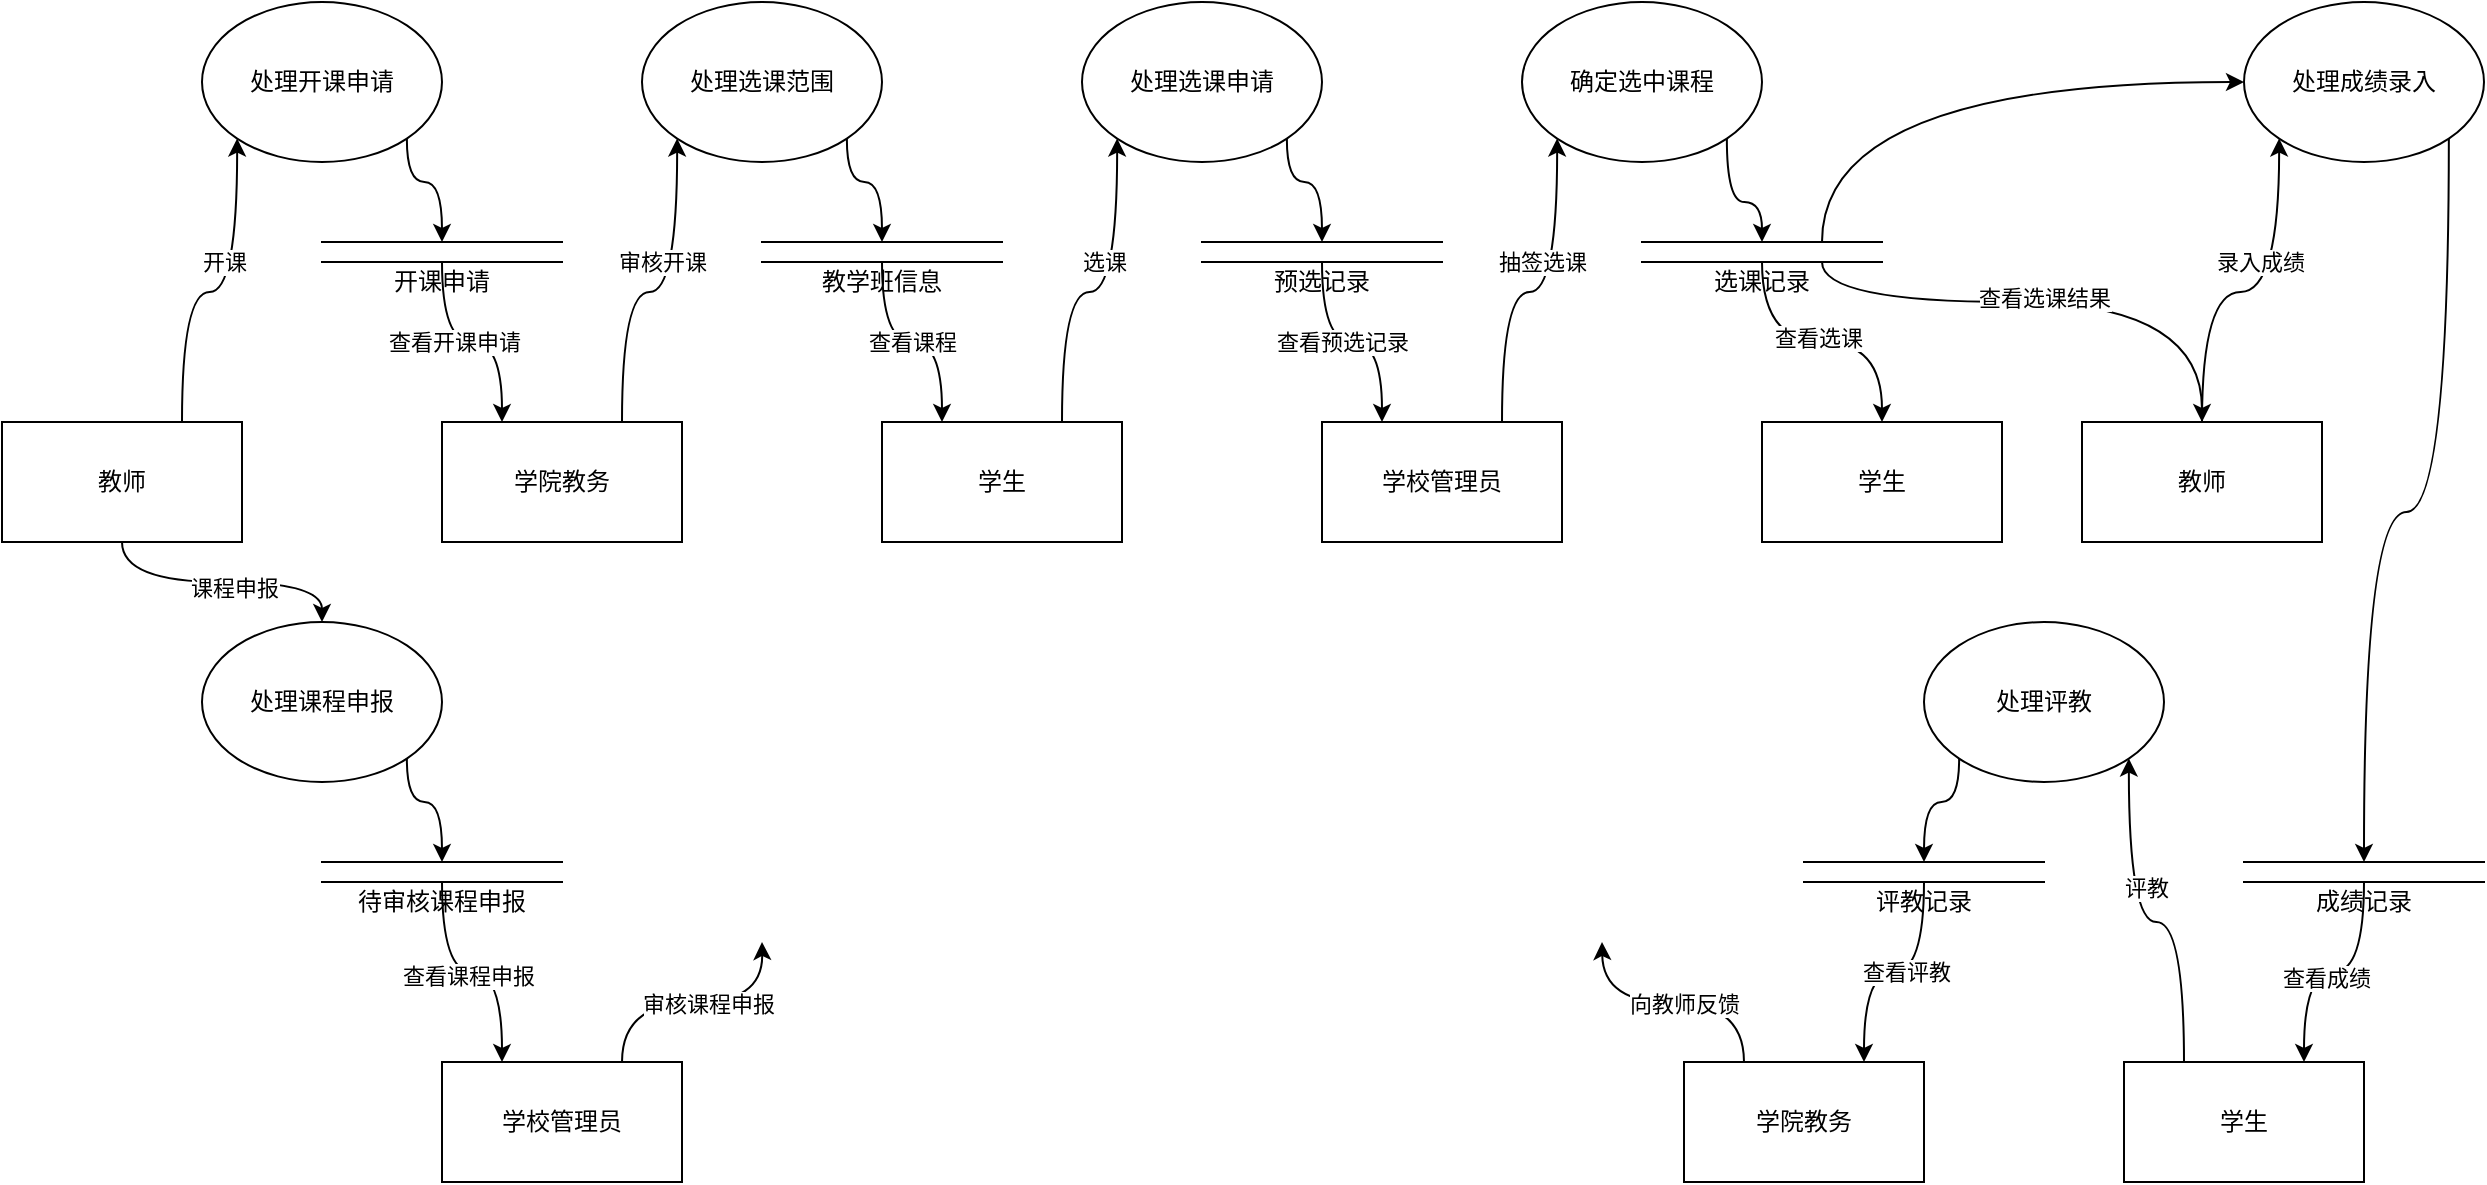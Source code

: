<mxfile version="25.0.2">
  <diagram id="C5RBs43oDa-KdzZeNtuy" name="Page-1">
    <mxGraphModel dx="796" dy="549" grid="1" gridSize="10" guides="1" tooltips="1" connect="1" arrows="1" fold="1" page="1" pageScale="1" pageWidth="1169" pageHeight="827" math="0" shadow="0">
      <root>
        <mxCell id="WIyWlLk6GJQsqaUBKTNV-0" />
        <mxCell id="WIyWlLk6GJQsqaUBKTNV-1" parent="WIyWlLk6GJQsqaUBKTNV-0" />
        <mxCell id="w6sRyr5rk-wQDd2xxj7X-36" style="edgeStyle=orthogonalEdgeStyle;rounded=0;orthogonalLoop=1;jettySize=auto;html=1;exitX=1;exitY=1;exitDx=0;exitDy=0;entryX=0.5;entryY=0;entryDx=0;entryDy=0;curved=1;fontFamily=宋体-简;" parent="WIyWlLk6GJQsqaUBKTNV-1" source="w6sRyr5rk-wQDd2xxj7X-29" target="w6sRyr5rk-wQDd2xxj7X-34" edge="1">
          <mxGeometry relative="1" as="geometry">
            <Array as="points">
              <mxPoint x="242" y="130" />
              <mxPoint x="260" y="130" />
            </Array>
          </mxGeometry>
        </mxCell>
        <mxCell id="w6sRyr5rk-wQDd2xxj7X-30" value="处理选课范围" style="ellipse;whiteSpace=wrap;html=1;fontFamily=宋体-简;" parent="WIyWlLk6GJQsqaUBKTNV-1" vertex="1">
          <mxGeometry x="360" y="40" width="120" height="80" as="geometry" />
        </mxCell>
        <mxCell id="w6sRyr5rk-wQDd2xxj7X-34" value="&lt;div&gt;&lt;br&gt;&lt;/div&gt;&lt;div&gt;&lt;br&gt;&lt;/div&gt;&lt;div&gt;开课申请&lt;/div&gt;" style="shape=partialRectangle;whiteSpace=wrap;html=1;left=0;right=0;fillColor=none;fontFamily=宋体-简;" parent="WIyWlLk6GJQsqaUBKTNV-1" vertex="1">
          <mxGeometry x="200" y="160" width="120" height="10" as="geometry" />
        </mxCell>
        <mxCell id="w6sRyr5rk-wQDd2xxj7X-56" style="edgeStyle=orthogonalEdgeStyle;rounded=0;orthogonalLoop=1;jettySize=auto;html=1;exitX=0.5;exitY=1;exitDx=0;exitDy=0;entryX=0.25;entryY=0;entryDx=0;entryDy=0;curved=1;fontFamily=宋体-简;" parent="WIyWlLk6GJQsqaUBKTNV-1" source="w6sRyr5rk-wQDd2xxj7X-42" target="w6sRyr5rk-wQDd2xxj7X-55" edge="1">
          <mxGeometry relative="1" as="geometry" />
        </mxCell>
        <mxCell id="w6sRyr5rk-wQDd2xxj7X-58" value="查看课程" style="edgeLabel;html=1;align=center;verticalAlign=middle;resizable=0;points=[];fontFamily=宋体-简;" parent="w6sRyr5rk-wQDd2xxj7X-56" vertex="1" connectable="0">
          <mxGeometry relative="1" as="geometry">
            <mxPoint as="offset" />
          </mxGeometry>
        </mxCell>
        <mxCell id="w6sRyr5rk-wQDd2xxj7X-42" value="&lt;div&gt;&lt;br&gt;&lt;/div&gt;&lt;div&gt;&lt;br&gt;&lt;/div&gt;&lt;div&gt;教学班信息&lt;/div&gt;" style="shape=partialRectangle;whiteSpace=wrap;html=1;left=0;right=0;fillColor=none;fontFamily=宋体-简;" parent="WIyWlLk6GJQsqaUBKTNV-1" vertex="1">
          <mxGeometry x="420" y="160" width="120" height="10" as="geometry" />
        </mxCell>
        <mxCell id="w6sRyr5rk-wQDd2xxj7X-44" value="学院教务" style="rounded=0;whiteSpace=wrap;html=1;fontFamily=宋体-简;" parent="WIyWlLk6GJQsqaUBKTNV-1" vertex="1">
          <mxGeometry x="260" y="250" width="120" height="60" as="geometry" />
        </mxCell>
        <mxCell id="w6sRyr5rk-wQDd2xxj7X-45" style="edgeStyle=orthogonalEdgeStyle;rounded=0;orthogonalLoop=1;jettySize=auto;html=1;exitX=0.75;exitY=0;exitDx=0;exitDy=0;entryX=0;entryY=1;entryDx=0;entryDy=0;curved=1;fontFamily=宋体-简;" parent="WIyWlLk6GJQsqaUBKTNV-1" source="w6sRyr5rk-wQDd2xxj7X-44" target="w6sRyr5rk-wQDd2xxj7X-30" edge="1">
          <mxGeometry relative="1" as="geometry" />
        </mxCell>
        <mxCell id="w6sRyr5rk-wQDd2xxj7X-46" value="审核开课" style="edgeLabel;html=1;align=center;verticalAlign=middle;resizable=0;points=[];fontFamily=宋体-简;" parent="w6sRyr5rk-wQDd2xxj7X-45" vertex="1" connectable="0">
          <mxGeometry x="0.143" y="6" relative="1" as="geometry">
            <mxPoint x="-2" y="-11" as="offset" />
          </mxGeometry>
        </mxCell>
        <mxCell id="w6sRyr5rk-wQDd2xxj7X-47" style="edgeStyle=orthogonalEdgeStyle;rounded=0;orthogonalLoop=1;jettySize=auto;html=1;exitX=0.5;exitY=1;exitDx=0;exitDy=0;entryX=0.25;entryY=0;entryDx=0;entryDy=0;curved=1;fontFamily=宋体-简;" parent="WIyWlLk6GJQsqaUBKTNV-1" source="w6sRyr5rk-wQDd2xxj7X-34" target="w6sRyr5rk-wQDd2xxj7X-44" edge="1">
          <mxGeometry relative="1" as="geometry" />
        </mxCell>
        <mxCell id="w6sRyr5rk-wQDd2xxj7X-51" value="查看开课申请" style="edgeLabel;html=1;align=center;verticalAlign=middle;resizable=0;points=[];fontFamily=宋体-简;" parent="w6sRyr5rk-wQDd2xxj7X-47" vertex="1" connectable="0">
          <mxGeometry relative="1" as="geometry">
            <mxPoint x="-9" as="offset" />
          </mxGeometry>
        </mxCell>
        <mxCell id="w6sRyr5rk-wQDd2xxj7X-61" style="edgeStyle=orthogonalEdgeStyle;rounded=0;orthogonalLoop=1;jettySize=auto;html=1;exitX=0.75;exitY=0;exitDx=0;exitDy=0;entryX=0;entryY=1;entryDx=0;entryDy=0;curved=1;fontFamily=宋体-简;" parent="WIyWlLk6GJQsqaUBKTNV-1" source="w6sRyr5rk-wQDd2xxj7X-55" target="w6sRyr5rk-wQDd2xxj7X-60" edge="1">
          <mxGeometry relative="1" as="geometry" />
        </mxCell>
        <mxCell id="e8BeMELJpszKNNS3v1wj-13" value="选课" style="edgeLabel;html=1;align=center;verticalAlign=middle;resizable=0;points=[];fontFamily=宋体-简;" parent="w6sRyr5rk-wQDd2xxj7X-61" vertex="1" connectable="0">
          <mxGeometry x="-0.027" y="5" relative="1" as="geometry">
            <mxPoint x="3" y="-10" as="offset" />
          </mxGeometry>
        </mxCell>
        <mxCell id="w6sRyr5rk-wQDd2xxj7X-55" value="学生" style="rounded=0;whiteSpace=wrap;html=1;fontFamily=宋体-简;" parent="WIyWlLk6GJQsqaUBKTNV-1" vertex="1">
          <mxGeometry x="480" y="250" width="120" height="60" as="geometry" />
        </mxCell>
        <mxCell id="w6sRyr5rk-wQDd2xxj7X-64" style="edgeStyle=orthogonalEdgeStyle;rounded=0;orthogonalLoop=1;jettySize=auto;html=1;exitX=0.5;exitY=1;exitDx=0;exitDy=0;entryX=0.25;entryY=0;entryDx=0;entryDy=0;curved=1;fontFamily=宋体-简;" parent="WIyWlLk6GJQsqaUBKTNV-1" source="w6sRyr5rk-wQDd2xxj7X-59" target="w6sRyr5rk-wQDd2xxj7X-63" edge="1">
          <mxGeometry relative="1" as="geometry" />
        </mxCell>
        <mxCell id="w6sRyr5rk-wQDd2xxj7X-65" value="查看预选记录" style="edgeLabel;html=1;align=center;verticalAlign=middle;resizable=0;points=[];fontFamily=宋体-简;" parent="w6sRyr5rk-wQDd2xxj7X-64" vertex="1" connectable="0">
          <mxGeometry relative="1" as="geometry">
            <mxPoint x="-5" as="offset" />
          </mxGeometry>
        </mxCell>
        <mxCell id="w6sRyr5rk-wQDd2xxj7X-59" value="&lt;div&gt;&lt;br&gt;&lt;/div&gt;&lt;div&gt;&lt;br&gt;&lt;/div&gt;&lt;div&gt;预选记录&lt;/div&gt;" style="shape=partialRectangle;whiteSpace=wrap;html=1;left=0;right=0;fillColor=none;fontFamily=宋体-简;" parent="WIyWlLk6GJQsqaUBKTNV-1" vertex="1">
          <mxGeometry x="640" y="160" width="120" height="10" as="geometry" />
        </mxCell>
        <mxCell id="w6sRyr5rk-wQDd2xxj7X-62" style="edgeStyle=orthogonalEdgeStyle;rounded=0;orthogonalLoop=1;jettySize=auto;html=1;exitX=1;exitY=1;exitDx=0;exitDy=0;entryX=0.5;entryY=0;entryDx=0;entryDy=0;curved=1;fontFamily=宋体-简;" parent="WIyWlLk6GJQsqaUBKTNV-1" source="w6sRyr5rk-wQDd2xxj7X-60" target="w6sRyr5rk-wQDd2xxj7X-59" edge="1">
          <mxGeometry relative="1" as="geometry">
            <Array as="points">
              <mxPoint x="682" y="130" />
              <mxPoint x="700" y="130" />
            </Array>
          </mxGeometry>
        </mxCell>
        <mxCell id="w6sRyr5rk-wQDd2xxj7X-60" value="处理选课申请" style="ellipse;whiteSpace=wrap;html=1;fontFamily=宋体-简;" parent="WIyWlLk6GJQsqaUBKTNV-1" vertex="1">
          <mxGeometry x="580" y="40" width="120" height="80" as="geometry" />
        </mxCell>
        <mxCell id="w6sRyr5rk-wQDd2xxj7X-69" style="edgeStyle=orthogonalEdgeStyle;rounded=0;orthogonalLoop=1;jettySize=auto;html=1;exitX=0.75;exitY=0;exitDx=0;exitDy=0;entryX=0;entryY=1;entryDx=0;entryDy=0;curved=1;fontFamily=宋体-简;" parent="WIyWlLk6GJQsqaUBKTNV-1" source="w6sRyr5rk-wQDd2xxj7X-63" target="w6sRyr5rk-wQDd2xxj7X-68" edge="1">
          <mxGeometry relative="1" as="geometry" />
        </mxCell>
        <mxCell id="w6sRyr5rk-wQDd2xxj7X-70" value="抽签选课" style="edgeLabel;html=1;align=center;verticalAlign=middle;resizable=0;points=[];fontFamily=宋体-简;" parent="w6sRyr5rk-wQDd2xxj7X-69" vertex="1" connectable="0">
          <mxGeometry x="-0.213" relative="1" as="geometry">
            <mxPoint x="18" y="-15" as="offset" />
          </mxGeometry>
        </mxCell>
        <mxCell id="w6sRyr5rk-wQDd2xxj7X-63" value="学校管理员" style="rounded=0;whiteSpace=wrap;html=1;fontFamily=宋体-简;" parent="WIyWlLk6GJQsqaUBKTNV-1" vertex="1">
          <mxGeometry x="700" y="250" width="120" height="60" as="geometry" />
        </mxCell>
        <mxCell id="w6sRyr5rk-wQDd2xxj7X-72" style="edgeStyle=orthogonalEdgeStyle;rounded=0;orthogonalLoop=1;jettySize=auto;html=1;exitX=1;exitY=1;exitDx=0;exitDy=0;entryX=0.5;entryY=0;entryDx=0;entryDy=0;curved=1;fontFamily=宋体-简;" parent="WIyWlLk6GJQsqaUBKTNV-1" source="w6sRyr5rk-wQDd2xxj7X-68" target="w6sRyr5rk-wQDd2xxj7X-71" edge="1">
          <mxGeometry relative="1" as="geometry" />
        </mxCell>
        <mxCell id="w6sRyr5rk-wQDd2xxj7X-68" value="确定选中课程" style="ellipse;whiteSpace=wrap;html=1;fontFamily=宋体-简;" parent="WIyWlLk6GJQsqaUBKTNV-1" vertex="1">
          <mxGeometry x="800" y="40" width="120" height="80" as="geometry" />
        </mxCell>
        <mxCell id="w6sRyr5rk-wQDd2xxj7X-107" style="edgeStyle=orthogonalEdgeStyle;rounded=0;orthogonalLoop=1;jettySize=auto;html=1;exitX=0.75;exitY=0;exitDx=0;exitDy=0;entryX=0;entryY=0.5;entryDx=0;entryDy=0;curved=1;fontFamily=宋体-简;" parent="WIyWlLk6GJQsqaUBKTNV-1" source="w6sRyr5rk-wQDd2xxj7X-71" target="w6sRyr5rk-wQDd2xxj7X-103" edge="1">
          <mxGeometry relative="1" as="geometry" />
        </mxCell>
        <mxCell id="w6sRyr5rk-wQDd2xxj7X-109" style="edgeStyle=orthogonalEdgeStyle;rounded=0;orthogonalLoop=1;jettySize=auto;html=1;exitX=0.5;exitY=1;exitDx=0;exitDy=0;entryX=0.5;entryY=0;entryDx=0;entryDy=0;curved=1;fontFamily=宋体-简;" parent="WIyWlLk6GJQsqaUBKTNV-1" source="w6sRyr5rk-wQDd2xxj7X-71" target="w6sRyr5rk-wQDd2xxj7X-108" edge="1">
          <mxGeometry relative="1" as="geometry" />
        </mxCell>
        <mxCell id="w6sRyr5rk-wQDd2xxj7X-110" value="查看选课" style="edgeLabel;html=1;align=center;verticalAlign=middle;resizable=0;points=[];fontFamily=宋体-简;" parent="w6sRyr5rk-wQDd2xxj7X-109" vertex="1" connectable="0">
          <mxGeometry x="-0.029" y="2" relative="1" as="geometry">
            <mxPoint as="offset" />
          </mxGeometry>
        </mxCell>
        <mxCell id="w6sRyr5rk-wQDd2xxj7X-71" value="&lt;div&gt;&lt;br&gt;&lt;/div&gt;&lt;div&gt;&lt;br&gt;&lt;/div&gt;&lt;div&gt;选课记录&lt;/div&gt;" style="shape=partialRectangle;whiteSpace=wrap;html=1;left=0;right=0;fillColor=none;fontFamily=宋体-简;" parent="WIyWlLk6GJQsqaUBKTNV-1" vertex="1">
          <mxGeometry x="860" y="160" width="120" height="10" as="geometry" />
        </mxCell>
        <mxCell id="w6sRyr5rk-wQDd2xxj7X-29" value="处理开课申请" style="ellipse;whiteSpace=wrap;html=1;fontFamily=宋体-简;" parent="WIyWlLk6GJQsqaUBKTNV-1" vertex="1">
          <mxGeometry x="140" y="40" width="120" height="80" as="geometry" />
        </mxCell>
        <mxCell id="w6sRyr5rk-wQDd2xxj7X-76" style="edgeStyle=orthogonalEdgeStyle;rounded=0;orthogonalLoop=1;jettySize=auto;html=1;exitX=0.75;exitY=0;exitDx=0;exitDy=0;entryX=0;entryY=1;entryDx=0;entryDy=0;curved=1;fontFamily=宋体-简;" parent="WIyWlLk6GJQsqaUBKTNV-1" source="w6sRyr5rk-wQDd2xxj7X-75" target="w6sRyr5rk-wQDd2xxj7X-29" edge="1">
          <mxGeometry relative="1" as="geometry" />
        </mxCell>
        <mxCell id="w6sRyr5rk-wQDd2xxj7X-77" value="开课" style="edgeLabel;html=1;align=center;verticalAlign=middle;resizable=0;points=[];fontFamily=宋体-简;" parent="w6sRyr5rk-wQDd2xxj7X-76" vertex="1" connectable="0">
          <mxGeometry x="0.045" y="2" relative="1" as="geometry">
            <mxPoint x="-3" y="-13" as="offset" />
          </mxGeometry>
        </mxCell>
        <mxCell id="w6sRyr5rk-wQDd2xxj7X-75" value="教师" style="rounded=0;whiteSpace=wrap;html=1;fontFamily=宋体-简;" parent="WIyWlLk6GJQsqaUBKTNV-1" vertex="1">
          <mxGeometry x="40" y="250" width="120" height="60" as="geometry" />
        </mxCell>
        <mxCell id="w6sRyr5rk-wQDd2xxj7X-78" style="edgeStyle=orthogonalEdgeStyle;rounded=0;orthogonalLoop=1;jettySize=auto;html=1;exitX=1;exitY=1;exitDx=0;exitDy=0;entryX=0.5;entryY=0;entryDx=0;entryDy=0;curved=1;fontFamily=宋体-简;" parent="WIyWlLk6GJQsqaUBKTNV-1" source="w6sRyr5rk-wQDd2xxj7X-103" target="w6sRyr5rk-wQDd2xxj7X-81" edge="1">
          <mxGeometry relative="1" as="geometry" />
        </mxCell>
        <mxCell id="w6sRyr5rk-wQDd2xxj7X-79" style="edgeStyle=orthogonalEdgeStyle;rounded=0;orthogonalLoop=1;jettySize=auto;html=1;exitX=0;exitY=1;exitDx=0;exitDy=0;entryX=0.5;entryY=0;entryDx=0;entryDy=0;curved=1;fontFamily=宋体-简;" parent="WIyWlLk6GJQsqaUBKTNV-1" source="w6sRyr5rk-wQDd2xxj7X-80" target="w6sRyr5rk-wQDd2xxj7X-84" edge="1">
          <mxGeometry relative="1" as="geometry">
            <Array as="points">
              <mxPoint x="1019" y="440" />
              <mxPoint x="1001" y="440" />
            </Array>
          </mxGeometry>
        </mxCell>
        <mxCell id="w6sRyr5rk-wQDd2xxj7X-80" value="处理评教" style="ellipse;whiteSpace=wrap;html=1;fontFamily=宋体-简;" parent="WIyWlLk6GJQsqaUBKTNV-1" vertex="1">
          <mxGeometry x="1001" y="350" width="120" height="80" as="geometry" />
        </mxCell>
        <mxCell id="w6sRyr5rk-wQDd2xxj7X-81" value="&lt;div&gt;&lt;br&gt;&lt;/div&gt;&lt;div&gt;&lt;br&gt;&lt;/div&gt;&lt;div&gt;成绩记录&lt;/div&gt;" style="shape=partialRectangle;whiteSpace=wrap;html=1;left=0;right=0;fillColor=none;fontFamily=宋体-简;" parent="WIyWlLk6GJQsqaUBKTNV-1" vertex="1">
          <mxGeometry x="1161" y="470" width="120" height="10" as="geometry" />
        </mxCell>
        <mxCell id="w6sRyr5rk-wQDd2xxj7X-82" style="edgeStyle=orthogonalEdgeStyle;rounded=0;orthogonalLoop=1;jettySize=auto;html=1;exitX=0.5;exitY=1;exitDx=0;exitDy=0;entryX=0.75;entryY=0;entryDx=0;entryDy=0;curved=1;fontFamily=宋体-简;" parent="WIyWlLk6GJQsqaUBKTNV-1" source="w6sRyr5rk-wQDd2xxj7X-84" target="w6sRyr5rk-wQDd2xxj7X-91" edge="1">
          <mxGeometry relative="1" as="geometry" />
        </mxCell>
        <mxCell id="w6sRyr5rk-wQDd2xxj7X-83" value="查看评教" style="edgeLabel;html=1;align=center;verticalAlign=middle;resizable=0;points=[];fontFamily=宋体-简;" parent="w6sRyr5rk-wQDd2xxj7X-82" vertex="1" connectable="0">
          <mxGeometry x="-0.1" relative="1" as="geometry">
            <mxPoint as="offset" />
          </mxGeometry>
        </mxCell>
        <mxCell id="w6sRyr5rk-wQDd2xxj7X-84" value="&lt;div&gt;&lt;br&gt;&lt;/div&gt;&lt;div&gt;&lt;br&gt;&lt;/div&gt;&lt;div&gt;评教记录&lt;/div&gt;" style="shape=partialRectangle;whiteSpace=wrap;html=1;left=0;right=0;fillColor=none;fontFamily=宋体-简;" parent="WIyWlLk6GJQsqaUBKTNV-1" vertex="1">
          <mxGeometry x="941" y="470" width="120" height="10" as="geometry" />
        </mxCell>
        <mxCell id="w6sRyr5rk-wQDd2xxj7X-85" value="学生" style="rounded=0;whiteSpace=wrap;html=1;fontFamily=宋体-简;" parent="WIyWlLk6GJQsqaUBKTNV-1" vertex="1">
          <mxGeometry x="1101" y="570" width="120" height="60" as="geometry" />
        </mxCell>
        <mxCell id="w6sRyr5rk-wQDd2xxj7X-86" style="edgeStyle=orthogonalEdgeStyle;rounded=0;orthogonalLoop=1;jettySize=auto;html=1;exitX=0.25;exitY=0;exitDx=0;exitDy=0;entryX=1;entryY=1;entryDx=0;entryDy=0;curved=1;fontFamily=宋体-简;" parent="WIyWlLk6GJQsqaUBKTNV-1" source="w6sRyr5rk-wQDd2xxj7X-85" target="w6sRyr5rk-wQDd2xxj7X-80" edge="1">
          <mxGeometry relative="1" as="geometry">
            <mxPoint x="851" y="550" as="sourcePoint" />
          </mxGeometry>
        </mxCell>
        <mxCell id="w6sRyr5rk-wQDd2xxj7X-87" value="评教" style="edgeLabel;html=1;align=center;verticalAlign=middle;resizable=0;points=[];fontFamily=宋体-简;" parent="w6sRyr5rk-wQDd2xxj7X-86" vertex="1" connectable="0">
          <mxGeometry x="0.143" y="6" relative="1" as="geometry">
            <mxPoint x="14" y="-12" as="offset" />
          </mxGeometry>
        </mxCell>
        <mxCell id="w6sRyr5rk-wQDd2xxj7X-88" style="edgeStyle=orthogonalEdgeStyle;rounded=0;orthogonalLoop=1;jettySize=auto;html=1;exitX=0.5;exitY=1;exitDx=0;exitDy=0;curved=1;fontFamily=宋体-简;entryX=0.75;entryY=0;entryDx=0;entryDy=0;" parent="WIyWlLk6GJQsqaUBKTNV-1" source="w6sRyr5rk-wQDd2xxj7X-81" target="w6sRyr5rk-wQDd2xxj7X-85" edge="1">
          <mxGeometry relative="1" as="geometry">
            <mxPoint x="1143" y="559" as="targetPoint" />
          </mxGeometry>
        </mxCell>
        <mxCell id="w6sRyr5rk-wQDd2xxj7X-89" value="查看成绩" style="edgeLabel;html=1;align=center;verticalAlign=middle;resizable=0;points=[];fontFamily=宋体-简;" parent="w6sRyr5rk-wQDd2xxj7X-88" vertex="1" connectable="0">
          <mxGeometry x="0.076" y="3" relative="1" as="geometry">
            <mxPoint as="offset" />
          </mxGeometry>
        </mxCell>
        <mxCell id="w6sRyr5rk-wQDd2xxj7X-91" value="学院教务" style="rounded=0;whiteSpace=wrap;html=1;fontFamily=宋体-简;" parent="WIyWlLk6GJQsqaUBKTNV-1" vertex="1">
          <mxGeometry x="881" y="570" width="120" height="60" as="geometry" />
        </mxCell>
        <mxCell id="w6sRyr5rk-wQDd2xxj7X-103" value="处理成绩录入" style="ellipse;whiteSpace=wrap;html=1;fontFamily=宋体-简;" parent="WIyWlLk6GJQsqaUBKTNV-1" vertex="1">
          <mxGeometry x="1161" y="40" width="120" height="80" as="geometry" />
        </mxCell>
        <mxCell id="w6sRyr5rk-wQDd2xxj7X-104" style="edgeStyle=orthogonalEdgeStyle;rounded=0;orthogonalLoop=1;jettySize=auto;html=1;exitX=0.5;exitY=0;exitDx=0;exitDy=0;entryX=0;entryY=1;entryDx=0;entryDy=0;curved=1;fontFamily=宋体-简;" parent="WIyWlLk6GJQsqaUBKTNV-1" source="w6sRyr5rk-wQDd2xxj7X-106" target="w6sRyr5rk-wQDd2xxj7X-103" edge="1">
          <mxGeometry relative="1" as="geometry" />
        </mxCell>
        <mxCell id="w6sRyr5rk-wQDd2xxj7X-105" value="录入成绩" style="edgeLabel;html=1;align=center;verticalAlign=middle;resizable=0;points=[];fontFamily=宋体-简;" parent="w6sRyr5rk-wQDd2xxj7X-104" vertex="1" connectable="0">
          <mxGeometry x="0.045" y="2" relative="1" as="geometry">
            <mxPoint y="-13" as="offset" />
          </mxGeometry>
        </mxCell>
        <mxCell id="w6sRyr5rk-wQDd2xxj7X-106" value="教师" style="rounded=0;whiteSpace=wrap;html=1;fontFamily=宋体-简;" parent="WIyWlLk6GJQsqaUBKTNV-1" vertex="1">
          <mxGeometry x="1080" y="250" width="120" height="60" as="geometry" />
        </mxCell>
        <mxCell id="w6sRyr5rk-wQDd2xxj7X-108" value="学生" style="rounded=0;whiteSpace=wrap;html=1;fontFamily=宋体-简;" parent="WIyWlLk6GJQsqaUBKTNV-1" vertex="1">
          <mxGeometry x="920" y="250" width="120" height="60" as="geometry" />
        </mxCell>
        <mxCell id="w6sRyr5rk-wQDd2xxj7X-112" style="edgeStyle=orthogonalEdgeStyle;rounded=0;orthogonalLoop=1;jettySize=auto;html=1;exitX=0.5;exitY=1;exitDx=0;exitDy=0;curved=1;fontFamily=宋体-简;entryX=0.5;entryY=0;entryDx=0;entryDy=0;" parent="WIyWlLk6GJQsqaUBKTNV-1" source="w6sRyr5rk-wQDd2xxj7X-75" target="w6sRyr5rk-wQDd2xxj7X-116" edge="1">
          <mxGeometry relative="1" as="geometry">
            <mxPoint x="160" y="280" as="targetPoint" />
          </mxGeometry>
        </mxCell>
        <mxCell id="e8BeMELJpszKNNS3v1wj-7" value="课程申报" style="edgeLabel;html=1;align=center;verticalAlign=middle;resizable=0;points=[];fontFamily=宋体-简;" parent="w6sRyr5rk-wQDd2xxj7X-112" vertex="1" connectable="0">
          <mxGeometry x="0.089" y="-3" relative="1" as="geometry">
            <mxPoint as="offset" />
          </mxGeometry>
        </mxCell>
        <mxCell id="w6sRyr5rk-wQDd2xxj7X-116" value="处理课程申报" style="ellipse;whiteSpace=wrap;html=1;fontFamily=宋体-简;" parent="WIyWlLk6GJQsqaUBKTNV-1" vertex="1">
          <mxGeometry x="140" y="350" width="120" height="80" as="geometry" />
        </mxCell>
        <mxCell id="w6sRyr5rk-wQDd2xxj7X-117" style="edgeStyle=orthogonalEdgeStyle;rounded=0;orthogonalLoop=1;jettySize=auto;html=1;exitX=0.25;exitY=0;exitDx=0;exitDy=0;entryX=0.5;entryY=1;entryDx=0;entryDy=0;curved=1;fontFamily=宋体-简;startArrow=classic;startFill=1;endArrow=none;endFill=0;" parent="WIyWlLk6GJQsqaUBKTNV-1" source="w6sRyr5rk-wQDd2xxj7X-119" target="e8BeMELJpszKNNS3v1wj-8" edge="1">
          <mxGeometry relative="1" as="geometry" />
        </mxCell>
        <mxCell id="w6sRyr5rk-wQDd2xxj7X-118" value="查看课程申报" style="edgeLabel;html=1;align=center;verticalAlign=middle;resizable=0;points=[];fontFamily=宋体-简;" parent="w6sRyr5rk-wQDd2xxj7X-117" vertex="1" connectable="0">
          <mxGeometry x="0.045" y="2" relative="1" as="geometry">
            <mxPoint as="offset" />
          </mxGeometry>
        </mxCell>
        <mxCell id="w6sRyr5rk-wQDd2xxj7X-119" value="学校管理员" style="rounded=0;whiteSpace=wrap;html=1;fontFamily=宋体-简;" parent="WIyWlLk6GJQsqaUBKTNV-1" vertex="1">
          <mxGeometry x="260" y="570" width="120" height="60" as="geometry" />
        </mxCell>
        <mxCell id="e8BeMELJpszKNNS3v1wj-5" style="edgeStyle=orthogonalEdgeStyle;rounded=0;orthogonalLoop=1;jettySize=auto;html=1;exitX=0.75;exitY=1;exitDx=0;exitDy=0;entryX=0.5;entryY=0;entryDx=0;entryDy=0;curved=1;fontFamily=宋体-简;" parent="WIyWlLk6GJQsqaUBKTNV-1" source="w6sRyr5rk-wQDd2xxj7X-71" target="w6sRyr5rk-wQDd2xxj7X-106" edge="1">
          <mxGeometry relative="1" as="geometry">
            <mxPoint x="1150" y="180" as="sourcePoint" />
            <mxPoint x="1210" y="260" as="targetPoint" />
            <Array as="points">
              <mxPoint x="1140" y="190" />
              <mxPoint x="1420" y="190" />
            </Array>
          </mxGeometry>
        </mxCell>
        <mxCell id="e8BeMELJpszKNNS3v1wj-6" value="查看选课结果" style="edgeLabel;html=1;align=center;verticalAlign=middle;resizable=0;points=[];fontFamily=宋体-简;" parent="e8BeMELJpszKNNS3v1wj-5" vertex="1" connectable="0">
          <mxGeometry x="-0.029" y="2" relative="1" as="geometry">
            <mxPoint as="offset" />
          </mxGeometry>
        </mxCell>
        <mxCell id="e8BeMELJpszKNNS3v1wj-8" value="&lt;div&gt;&lt;br&gt;&lt;/div&gt;&lt;div&gt;&lt;br&gt;&lt;/div&gt;&lt;div&gt;待审核课程申报&lt;/div&gt;" style="shape=partialRectangle;whiteSpace=wrap;html=1;left=0;right=0;fillColor=none;fontFamily=宋体-简;" parent="WIyWlLk6GJQsqaUBKTNV-1" vertex="1">
          <mxGeometry x="200" y="470" width="120" height="10" as="geometry" />
        </mxCell>
        <mxCell id="e8BeMELJpszKNNS3v1wj-10" style="edgeStyle=orthogonalEdgeStyle;rounded=0;orthogonalLoop=1;jettySize=auto;html=1;exitX=1;exitY=1;exitDx=0;exitDy=0;entryX=0.5;entryY=0;entryDx=0;entryDy=0;curved=1;fontFamily=宋体-简;" parent="WIyWlLk6GJQsqaUBKTNV-1" source="w6sRyr5rk-wQDd2xxj7X-30" target="w6sRyr5rk-wQDd2xxj7X-42" edge="1">
          <mxGeometry relative="1" as="geometry">
            <mxPoint x="462" y="108" as="sourcePoint" />
            <mxPoint x="480" y="160" as="targetPoint" />
            <Array as="points">
              <mxPoint x="462" y="130" />
              <mxPoint x="480" y="130" />
            </Array>
          </mxGeometry>
        </mxCell>
        <mxCell id="e8BeMELJpszKNNS3v1wj-15" style="edgeStyle=orthogonalEdgeStyle;rounded=0;orthogonalLoop=1;jettySize=auto;html=1;exitX=1;exitY=1;exitDx=0;exitDy=0;entryX=0.5;entryY=0;entryDx=0;entryDy=0;curved=1;fontFamily=宋体-简;" parent="WIyWlLk6GJQsqaUBKTNV-1" source="w6sRyr5rk-wQDd2xxj7X-116" target="e8BeMELJpszKNNS3v1wj-8" edge="1">
          <mxGeometry relative="1" as="geometry">
            <mxPoint x="242" y="418" as="sourcePoint" />
            <mxPoint x="260" y="470" as="targetPoint" />
            <Array as="points">
              <mxPoint x="242" y="440" />
              <mxPoint x="260" y="440" />
            </Array>
          </mxGeometry>
        </mxCell>
        <mxCell id="1-i0P-AGlGG9_WLI7BTQ-0" style="edgeStyle=orthogonalEdgeStyle;rounded=0;orthogonalLoop=1;jettySize=auto;html=1;exitX=0.75;exitY=0;exitDx=0;exitDy=0;curved=1;fontFamily=宋体-简;" parent="WIyWlLk6GJQsqaUBKTNV-1" source="w6sRyr5rk-wQDd2xxj7X-119" edge="1">
          <mxGeometry relative="1" as="geometry">
            <mxPoint x="370" y="545.74" as="sourcePoint" />
            <mxPoint x="420" y="510" as="targetPoint" />
          </mxGeometry>
        </mxCell>
        <mxCell id="1-i0P-AGlGG9_WLI7BTQ-1" value="审核课程申报" style="edgeLabel;html=1;align=center;verticalAlign=middle;resizable=0;points=[];fontFamily=宋体-简;" parent="1-i0P-AGlGG9_WLI7BTQ-0" vertex="1" connectable="0">
          <mxGeometry x="0.143" y="6" relative="1" as="geometry">
            <mxPoint x="-2" y="6" as="offset" />
          </mxGeometry>
        </mxCell>
        <mxCell id="1-i0P-AGlGG9_WLI7BTQ-2" style="edgeStyle=orthogonalEdgeStyle;rounded=0;orthogonalLoop=1;jettySize=auto;html=1;exitX=0.25;exitY=0;exitDx=0;exitDy=0;curved=1;fontFamily=宋体-简;" parent="WIyWlLk6GJQsqaUBKTNV-1" source="w6sRyr5rk-wQDd2xxj7X-91" edge="1">
          <mxGeometry relative="1" as="geometry">
            <mxPoint x="800" y="550" as="sourcePoint" />
            <mxPoint x="840" y="510" as="targetPoint" />
          </mxGeometry>
        </mxCell>
        <mxCell id="1-i0P-AGlGG9_WLI7BTQ-3" value="向教师反馈" style="edgeLabel;html=1;align=center;verticalAlign=middle;resizable=0;points=[];fontFamily=宋体-简;" parent="1-i0P-AGlGG9_WLI7BTQ-2" vertex="1" connectable="0">
          <mxGeometry x="0.143" y="6" relative="1" as="geometry">
            <mxPoint x="15" y="-6" as="offset" />
          </mxGeometry>
        </mxCell>
      </root>
    </mxGraphModel>
  </diagram>
</mxfile>
